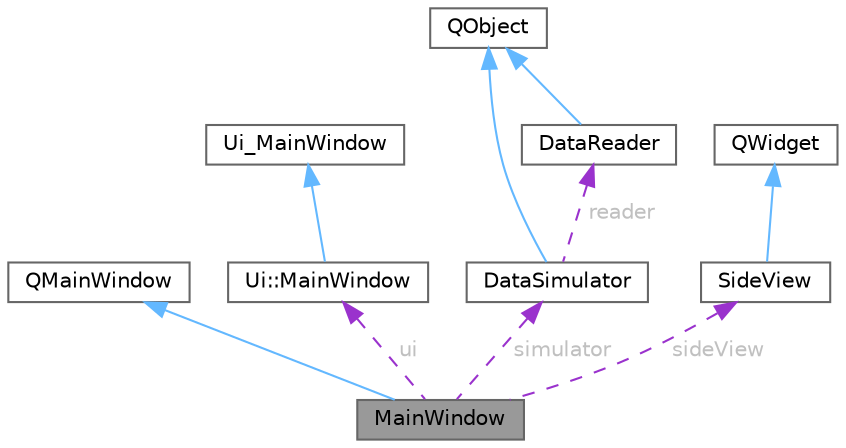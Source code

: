 digraph "MainWindow"
{
 // LATEX_PDF_SIZE
  bgcolor="transparent";
  edge [fontname=Helvetica,fontsize=10,labelfontname=Helvetica,labelfontsize=10];
  node [fontname=Helvetica,fontsize=10,shape=box,height=0.2,width=0.4];
  Node1 [id="Node000001",label="MainWindow",height=0.2,width=0.4,color="gray40", fillcolor="grey60", style="filled", fontcolor="black",tooltip="Główne okno aplikacji sterującej hexapodem."];
  Node2 -> Node1 [id="edge1_Node000001_Node000002",dir="back",color="steelblue1",style="solid",tooltip=" "];
  Node2 [id="Node000002",label="QMainWindow",height=0.2,width=0.4,color="gray40", fillcolor="white", style="filled",tooltip=" "];
  Node3 -> Node1 [id="edge2_Node000001_Node000003",dir="back",color="darkorchid3",style="dashed",tooltip=" ",label=" ui",fontcolor="grey" ];
  Node3 [id="Node000003",label="Ui::MainWindow",height=0.2,width=0.4,color="gray40", fillcolor="white", style="filled",URL="$classUi_1_1MainWindow.html",tooltip=" "];
  Node4 -> Node3 [id="edge3_Node000003_Node000004",dir="back",color="steelblue1",style="solid",tooltip=" "];
  Node4 [id="Node000004",label="Ui_MainWindow",height=0.2,width=0.4,color="gray40", fillcolor="white", style="filled",URL="$classUi__MainWindow.html",tooltip=" "];
  Node5 -> Node1 [id="edge4_Node000001_Node000005",dir="back",color="darkorchid3",style="dashed",tooltip=" ",label=" simulator",fontcolor="grey" ];
  Node5 [id="Node000005",label="DataSimulator",height=0.2,width=0.4,color="gray40", fillcolor="white", style="filled",URL="$classDataSimulator.html",tooltip="Klasa symulująca odtwarzanie danych z pliku z kątami."];
  Node6 -> Node5 [id="edge5_Node000005_Node000006",dir="back",color="steelblue1",style="solid",tooltip=" "];
  Node6 [id="Node000006",label="QObject",height=0.2,width=0.4,color="gray40", fillcolor="white", style="filled",tooltip=" "];
  Node7 -> Node5 [id="edge6_Node000005_Node000007",dir="back",color="darkorchid3",style="dashed",tooltip=" ",label=" reader",fontcolor="grey" ];
  Node7 [id="Node000007",label="DataReader",height=0.2,width=0.4,color="gray40", fillcolor="white", style="filled",URL="$classDataReader.html",tooltip="Klasa do wczytywania danych z pliku tekstowego."];
  Node6 -> Node7 [id="edge7_Node000007_Node000006",dir="back",color="steelblue1",style="solid",tooltip=" "];
  Node8 -> Node1 [id="edge8_Node000001_Node000008",dir="back",color="darkorchid3",style="dashed",tooltip=" ",label=" sideView",fontcolor="grey" ];
  Node8 [id="Node000008",label="SideView",height=0.2,width=0.4,color="gray40", fillcolor="white", style="filled",URL="$classSideView.html",tooltip="Klasa do wyświetlania jednej nogi robota w widoku z boku."];
  Node9 -> Node8 [id="edge9_Node000008_Node000009",dir="back",color="steelblue1",style="solid",tooltip=" "];
  Node9 [id="Node000009",label="QWidget",height=0.2,width=0.4,color="gray40", fillcolor="white", style="filled",tooltip=" "];
}
